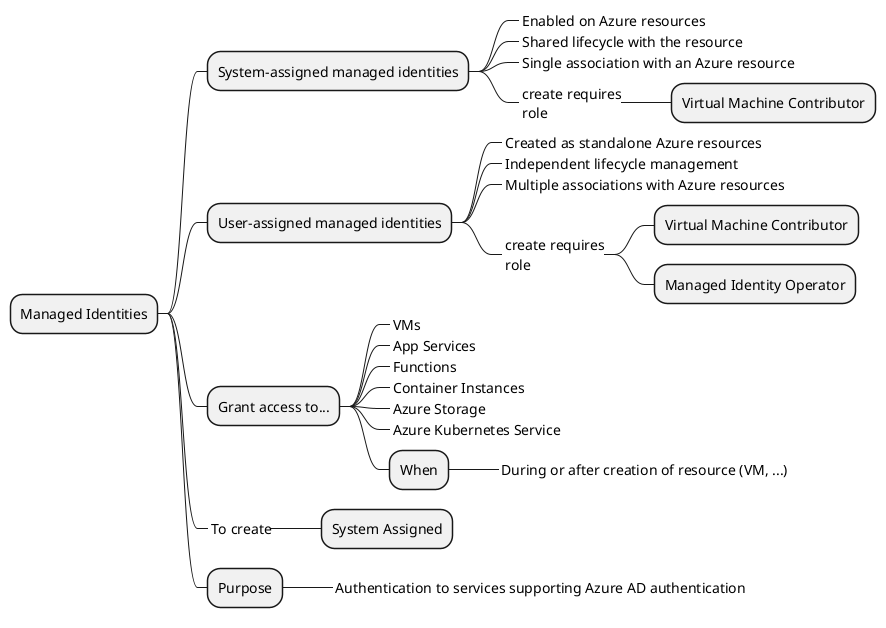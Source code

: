 @startmindmap

+ Managed Identities
++ System-assigned managed identities
+++_ Enabled on Azure resources
+++_ Shared lifecycle with the resource
+++_ Single association with an Azure resource
+++_ create requires\nrole
++++ Virtual Machine Contributor
++ User-assigned managed identities
+++_ Created as standalone Azure resources
+++_ Independent lifecycle management
+++_ Multiple associations with Azure resources
+++_ create requires\nrole
++++ Virtual Machine Contributor
++++ Managed Identity Operator
++ Grant access to...
+++_ VMs
+++_ App Services
+++_ Functions
+++_ Container Instances
+++_ Azure Storage
+++_ Azure Kubernetes Service
+++ When
++++_ During or after creation of resource (VM, ...)
++_ To create
+++ System Assigned
++ Purpose
+++_ Authentication to services supporting Azure AD authentication

@endmindmap

